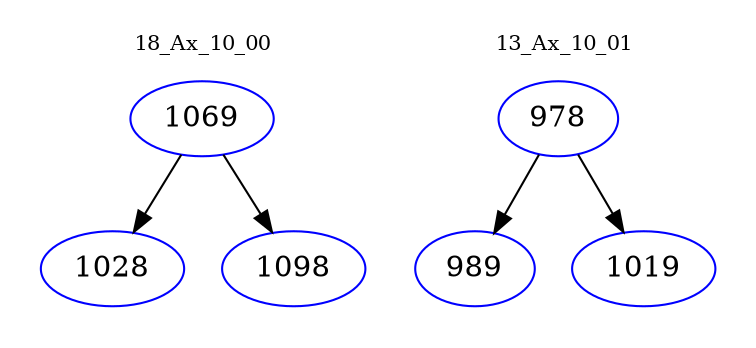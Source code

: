 digraph{
subgraph cluster_0 {
color = white
label = "18_Ax_10_00";
fontsize=10;
T0_1069 [label="1069", color="blue"]
T0_1069 -> T0_1028 [color="black"]
T0_1028 [label="1028", color="blue"]
T0_1069 -> T0_1098 [color="black"]
T0_1098 [label="1098", color="blue"]
}
subgraph cluster_1 {
color = white
label = "13_Ax_10_01";
fontsize=10;
T1_978 [label="978", color="blue"]
T1_978 -> T1_989 [color="black"]
T1_989 [label="989", color="blue"]
T1_978 -> T1_1019 [color="black"]
T1_1019 [label="1019", color="blue"]
}
}
